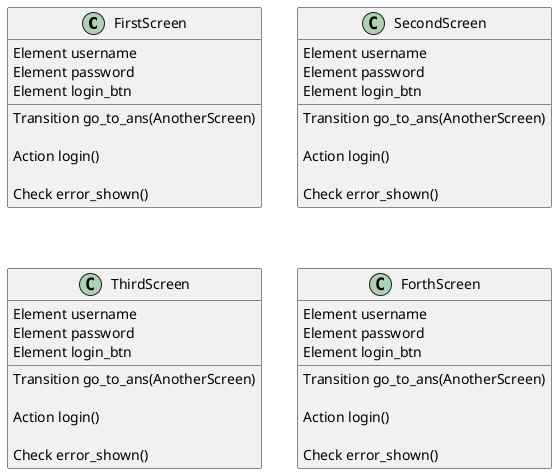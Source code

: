 @startuml

class FirstScreen{
    Element username
    Element password
    Element login_btn

    Transition go_to_ans(AnotherScreen)

    Action login()

    Check error_shown()
}

class SecondScreen{
    Element username
    Element password
    Element login_btn

    Transition go_to_ans(AnotherScreen)

    Action login()

    Check error_shown()
}

class ThirdScreen{
    Element username
    Element password
    Element login_btn

    Transition go_to_ans(AnotherScreen)

    Action login()

    Check error_shown()
}

class ForthScreen{
    Element username
    Element password
    Element login_btn

    Transition go_to_ans(AnotherScreen)

    Action login()

    Check error_shown()
}
@enduml
